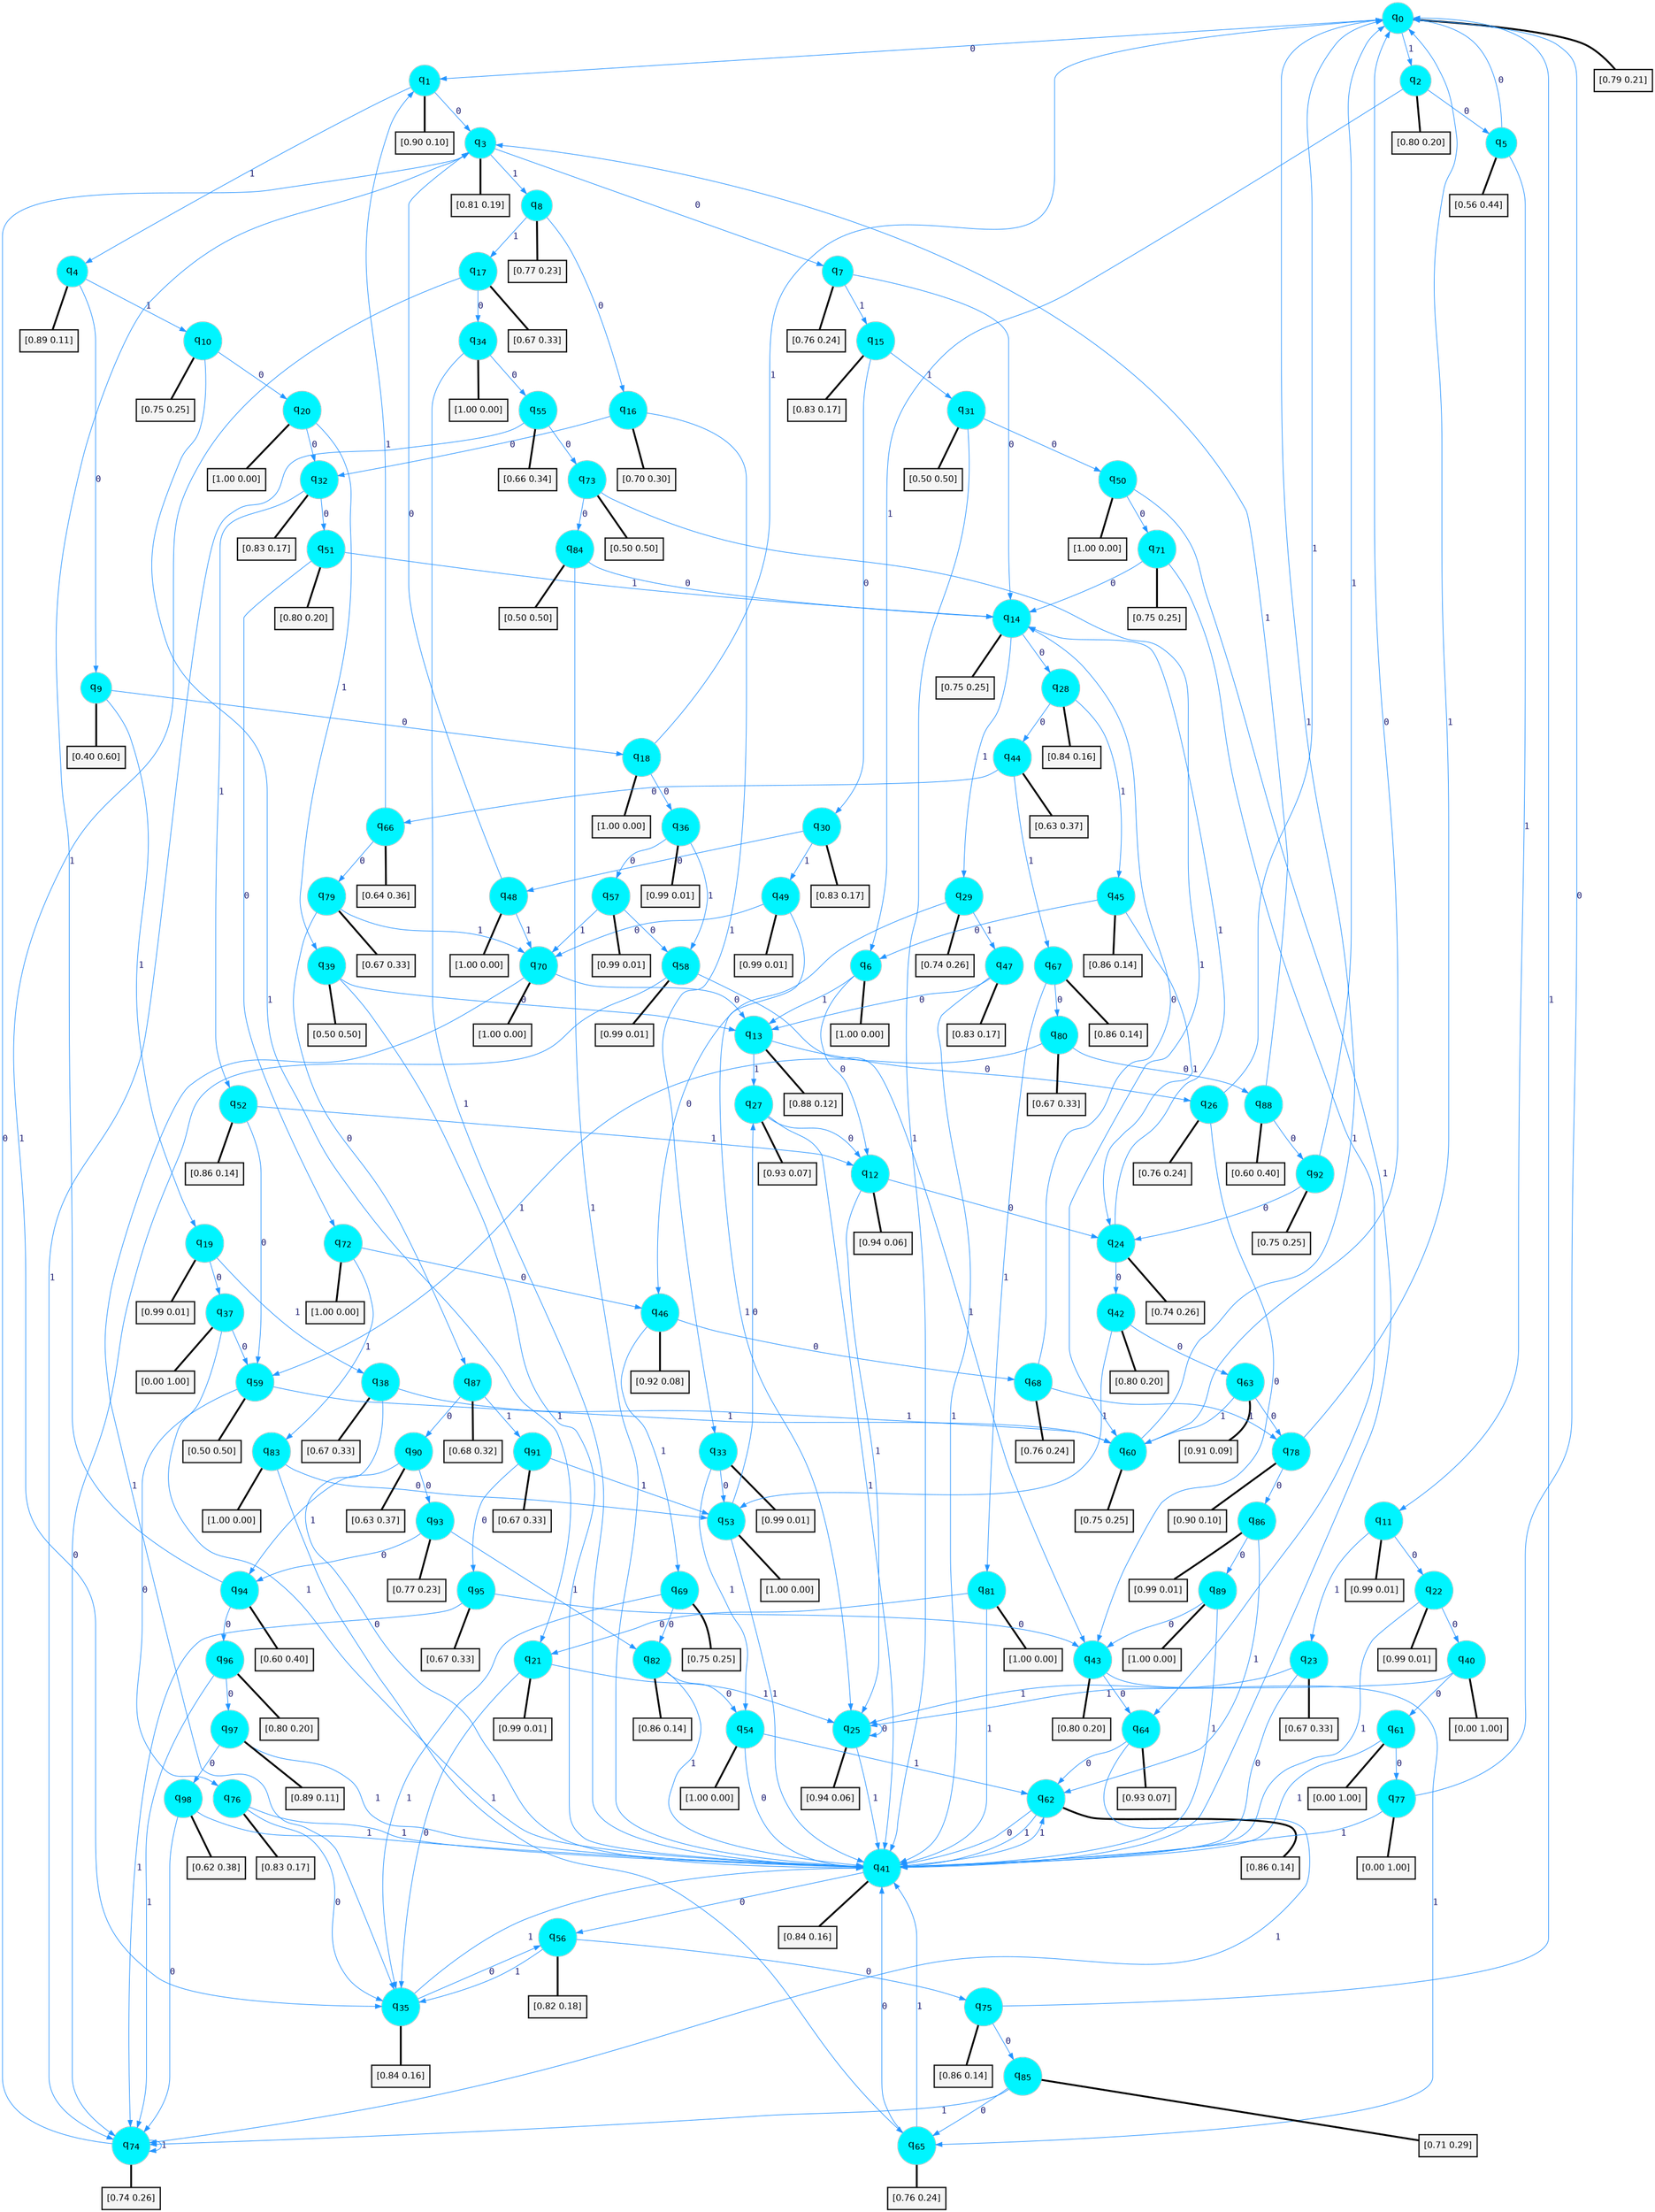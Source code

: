 digraph G {
graph [
bgcolor=transparent, dpi=300, rankdir=TD, size="40,25"];
node [
color=gray, fillcolor=turquoise1, fontcolor=black, fontname=Helvetica, fontsize=16, fontweight=bold, shape=circle, style=filled];
edge [
arrowsize=1, color=dodgerblue1, fontcolor=midnightblue, fontname=courier, fontweight=bold, penwidth=1, style=solid, weight=20];
0[label=<q<SUB>0</SUB>>];
1[label=<q<SUB>1</SUB>>];
2[label=<q<SUB>2</SUB>>];
3[label=<q<SUB>3</SUB>>];
4[label=<q<SUB>4</SUB>>];
5[label=<q<SUB>5</SUB>>];
6[label=<q<SUB>6</SUB>>];
7[label=<q<SUB>7</SUB>>];
8[label=<q<SUB>8</SUB>>];
9[label=<q<SUB>9</SUB>>];
10[label=<q<SUB>10</SUB>>];
11[label=<q<SUB>11</SUB>>];
12[label=<q<SUB>12</SUB>>];
13[label=<q<SUB>13</SUB>>];
14[label=<q<SUB>14</SUB>>];
15[label=<q<SUB>15</SUB>>];
16[label=<q<SUB>16</SUB>>];
17[label=<q<SUB>17</SUB>>];
18[label=<q<SUB>18</SUB>>];
19[label=<q<SUB>19</SUB>>];
20[label=<q<SUB>20</SUB>>];
21[label=<q<SUB>21</SUB>>];
22[label=<q<SUB>22</SUB>>];
23[label=<q<SUB>23</SUB>>];
24[label=<q<SUB>24</SUB>>];
25[label=<q<SUB>25</SUB>>];
26[label=<q<SUB>26</SUB>>];
27[label=<q<SUB>27</SUB>>];
28[label=<q<SUB>28</SUB>>];
29[label=<q<SUB>29</SUB>>];
30[label=<q<SUB>30</SUB>>];
31[label=<q<SUB>31</SUB>>];
32[label=<q<SUB>32</SUB>>];
33[label=<q<SUB>33</SUB>>];
34[label=<q<SUB>34</SUB>>];
35[label=<q<SUB>35</SUB>>];
36[label=<q<SUB>36</SUB>>];
37[label=<q<SUB>37</SUB>>];
38[label=<q<SUB>38</SUB>>];
39[label=<q<SUB>39</SUB>>];
40[label=<q<SUB>40</SUB>>];
41[label=<q<SUB>41</SUB>>];
42[label=<q<SUB>42</SUB>>];
43[label=<q<SUB>43</SUB>>];
44[label=<q<SUB>44</SUB>>];
45[label=<q<SUB>45</SUB>>];
46[label=<q<SUB>46</SUB>>];
47[label=<q<SUB>47</SUB>>];
48[label=<q<SUB>48</SUB>>];
49[label=<q<SUB>49</SUB>>];
50[label=<q<SUB>50</SUB>>];
51[label=<q<SUB>51</SUB>>];
52[label=<q<SUB>52</SUB>>];
53[label=<q<SUB>53</SUB>>];
54[label=<q<SUB>54</SUB>>];
55[label=<q<SUB>55</SUB>>];
56[label=<q<SUB>56</SUB>>];
57[label=<q<SUB>57</SUB>>];
58[label=<q<SUB>58</SUB>>];
59[label=<q<SUB>59</SUB>>];
60[label=<q<SUB>60</SUB>>];
61[label=<q<SUB>61</SUB>>];
62[label=<q<SUB>62</SUB>>];
63[label=<q<SUB>63</SUB>>];
64[label=<q<SUB>64</SUB>>];
65[label=<q<SUB>65</SUB>>];
66[label=<q<SUB>66</SUB>>];
67[label=<q<SUB>67</SUB>>];
68[label=<q<SUB>68</SUB>>];
69[label=<q<SUB>69</SUB>>];
70[label=<q<SUB>70</SUB>>];
71[label=<q<SUB>71</SUB>>];
72[label=<q<SUB>72</SUB>>];
73[label=<q<SUB>73</SUB>>];
74[label=<q<SUB>74</SUB>>];
75[label=<q<SUB>75</SUB>>];
76[label=<q<SUB>76</SUB>>];
77[label=<q<SUB>77</SUB>>];
78[label=<q<SUB>78</SUB>>];
79[label=<q<SUB>79</SUB>>];
80[label=<q<SUB>80</SUB>>];
81[label=<q<SUB>81</SUB>>];
82[label=<q<SUB>82</SUB>>];
83[label=<q<SUB>83</SUB>>];
84[label=<q<SUB>84</SUB>>];
85[label=<q<SUB>85</SUB>>];
86[label=<q<SUB>86</SUB>>];
87[label=<q<SUB>87</SUB>>];
88[label=<q<SUB>88</SUB>>];
89[label=<q<SUB>89</SUB>>];
90[label=<q<SUB>90</SUB>>];
91[label=<q<SUB>91</SUB>>];
92[label=<q<SUB>92</SUB>>];
93[label=<q<SUB>93</SUB>>];
94[label=<q<SUB>94</SUB>>];
95[label=<q<SUB>95</SUB>>];
96[label=<q<SUB>96</SUB>>];
97[label=<q<SUB>97</SUB>>];
98[label=<q<SUB>98</SUB>>];
99[label="[0.79 0.21]", shape=box,fontcolor=black, fontname=Helvetica, fontsize=14, penwidth=2, fillcolor=whitesmoke,color=black];
100[label="[0.90 0.10]", shape=box,fontcolor=black, fontname=Helvetica, fontsize=14, penwidth=2, fillcolor=whitesmoke,color=black];
101[label="[0.80 0.20]", shape=box,fontcolor=black, fontname=Helvetica, fontsize=14, penwidth=2, fillcolor=whitesmoke,color=black];
102[label="[0.81 0.19]", shape=box,fontcolor=black, fontname=Helvetica, fontsize=14, penwidth=2, fillcolor=whitesmoke,color=black];
103[label="[0.89 0.11]", shape=box,fontcolor=black, fontname=Helvetica, fontsize=14, penwidth=2, fillcolor=whitesmoke,color=black];
104[label="[0.56 0.44]", shape=box,fontcolor=black, fontname=Helvetica, fontsize=14, penwidth=2, fillcolor=whitesmoke,color=black];
105[label="[1.00 0.00]", shape=box,fontcolor=black, fontname=Helvetica, fontsize=14, penwidth=2, fillcolor=whitesmoke,color=black];
106[label="[0.76 0.24]", shape=box,fontcolor=black, fontname=Helvetica, fontsize=14, penwidth=2, fillcolor=whitesmoke,color=black];
107[label="[0.77 0.23]", shape=box,fontcolor=black, fontname=Helvetica, fontsize=14, penwidth=2, fillcolor=whitesmoke,color=black];
108[label="[0.40 0.60]", shape=box,fontcolor=black, fontname=Helvetica, fontsize=14, penwidth=2, fillcolor=whitesmoke,color=black];
109[label="[0.75 0.25]", shape=box,fontcolor=black, fontname=Helvetica, fontsize=14, penwidth=2, fillcolor=whitesmoke,color=black];
110[label="[0.99 0.01]", shape=box,fontcolor=black, fontname=Helvetica, fontsize=14, penwidth=2, fillcolor=whitesmoke,color=black];
111[label="[0.94 0.06]", shape=box,fontcolor=black, fontname=Helvetica, fontsize=14, penwidth=2, fillcolor=whitesmoke,color=black];
112[label="[0.88 0.12]", shape=box,fontcolor=black, fontname=Helvetica, fontsize=14, penwidth=2, fillcolor=whitesmoke,color=black];
113[label="[0.75 0.25]", shape=box,fontcolor=black, fontname=Helvetica, fontsize=14, penwidth=2, fillcolor=whitesmoke,color=black];
114[label="[0.83 0.17]", shape=box,fontcolor=black, fontname=Helvetica, fontsize=14, penwidth=2, fillcolor=whitesmoke,color=black];
115[label="[0.70 0.30]", shape=box,fontcolor=black, fontname=Helvetica, fontsize=14, penwidth=2, fillcolor=whitesmoke,color=black];
116[label="[0.67 0.33]", shape=box,fontcolor=black, fontname=Helvetica, fontsize=14, penwidth=2, fillcolor=whitesmoke,color=black];
117[label="[1.00 0.00]", shape=box,fontcolor=black, fontname=Helvetica, fontsize=14, penwidth=2, fillcolor=whitesmoke,color=black];
118[label="[0.99 0.01]", shape=box,fontcolor=black, fontname=Helvetica, fontsize=14, penwidth=2, fillcolor=whitesmoke,color=black];
119[label="[1.00 0.00]", shape=box,fontcolor=black, fontname=Helvetica, fontsize=14, penwidth=2, fillcolor=whitesmoke,color=black];
120[label="[0.99 0.01]", shape=box,fontcolor=black, fontname=Helvetica, fontsize=14, penwidth=2, fillcolor=whitesmoke,color=black];
121[label="[0.99 0.01]", shape=box,fontcolor=black, fontname=Helvetica, fontsize=14, penwidth=2, fillcolor=whitesmoke,color=black];
122[label="[0.67 0.33]", shape=box,fontcolor=black, fontname=Helvetica, fontsize=14, penwidth=2, fillcolor=whitesmoke,color=black];
123[label="[0.74 0.26]", shape=box,fontcolor=black, fontname=Helvetica, fontsize=14, penwidth=2, fillcolor=whitesmoke,color=black];
124[label="[0.94 0.06]", shape=box,fontcolor=black, fontname=Helvetica, fontsize=14, penwidth=2, fillcolor=whitesmoke,color=black];
125[label="[0.76 0.24]", shape=box,fontcolor=black, fontname=Helvetica, fontsize=14, penwidth=2, fillcolor=whitesmoke,color=black];
126[label="[0.93 0.07]", shape=box,fontcolor=black, fontname=Helvetica, fontsize=14, penwidth=2, fillcolor=whitesmoke,color=black];
127[label="[0.84 0.16]", shape=box,fontcolor=black, fontname=Helvetica, fontsize=14, penwidth=2, fillcolor=whitesmoke,color=black];
128[label="[0.74 0.26]", shape=box,fontcolor=black, fontname=Helvetica, fontsize=14, penwidth=2, fillcolor=whitesmoke,color=black];
129[label="[0.83 0.17]", shape=box,fontcolor=black, fontname=Helvetica, fontsize=14, penwidth=2, fillcolor=whitesmoke,color=black];
130[label="[0.50 0.50]", shape=box,fontcolor=black, fontname=Helvetica, fontsize=14, penwidth=2, fillcolor=whitesmoke,color=black];
131[label="[0.83 0.17]", shape=box,fontcolor=black, fontname=Helvetica, fontsize=14, penwidth=2, fillcolor=whitesmoke,color=black];
132[label="[0.99 0.01]", shape=box,fontcolor=black, fontname=Helvetica, fontsize=14, penwidth=2, fillcolor=whitesmoke,color=black];
133[label="[1.00 0.00]", shape=box,fontcolor=black, fontname=Helvetica, fontsize=14, penwidth=2, fillcolor=whitesmoke,color=black];
134[label="[0.84 0.16]", shape=box,fontcolor=black, fontname=Helvetica, fontsize=14, penwidth=2, fillcolor=whitesmoke,color=black];
135[label="[0.99 0.01]", shape=box,fontcolor=black, fontname=Helvetica, fontsize=14, penwidth=2, fillcolor=whitesmoke,color=black];
136[label="[0.00 1.00]", shape=box,fontcolor=black, fontname=Helvetica, fontsize=14, penwidth=2, fillcolor=whitesmoke,color=black];
137[label="[0.67 0.33]", shape=box,fontcolor=black, fontname=Helvetica, fontsize=14, penwidth=2, fillcolor=whitesmoke,color=black];
138[label="[0.50 0.50]", shape=box,fontcolor=black, fontname=Helvetica, fontsize=14, penwidth=2, fillcolor=whitesmoke,color=black];
139[label="[0.00 1.00]", shape=box,fontcolor=black, fontname=Helvetica, fontsize=14, penwidth=2, fillcolor=whitesmoke,color=black];
140[label="[0.84 0.16]", shape=box,fontcolor=black, fontname=Helvetica, fontsize=14, penwidth=2, fillcolor=whitesmoke,color=black];
141[label="[0.80 0.20]", shape=box,fontcolor=black, fontname=Helvetica, fontsize=14, penwidth=2, fillcolor=whitesmoke,color=black];
142[label="[0.80 0.20]", shape=box,fontcolor=black, fontname=Helvetica, fontsize=14, penwidth=2, fillcolor=whitesmoke,color=black];
143[label="[0.63 0.37]", shape=box,fontcolor=black, fontname=Helvetica, fontsize=14, penwidth=2, fillcolor=whitesmoke,color=black];
144[label="[0.86 0.14]", shape=box,fontcolor=black, fontname=Helvetica, fontsize=14, penwidth=2, fillcolor=whitesmoke,color=black];
145[label="[0.92 0.08]", shape=box,fontcolor=black, fontname=Helvetica, fontsize=14, penwidth=2, fillcolor=whitesmoke,color=black];
146[label="[0.83 0.17]", shape=box,fontcolor=black, fontname=Helvetica, fontsize=14, penwidth=2, fillcolor=whitesmoke,color=black];
147[label="[1.00 0.00]", shape=box,fontcolor=black, fontname=Helvetica, fontsize=14, penwidth=2, fillcolor=whitesmoke,color=black];
148[label="[0.99 0.01]", shape=box,fontcolor=black, fontname=Helvetica, fontsize=14, penwidth=2, fillcolor=whitesmoke,color=black];
149[label="[1.00 0.00]", shape=box,fontcolor=black, fontname=Helvetica, fontsize=14, penwidth=2, fillcolor=whitesmoke,color=black];
150[label="[0.80 0.20]", shape=box,fontcolor=black, fontname=Helvetica, fontsize=14, penwidth=2, fillcolor=whitesmoke,color=black];
151[label="[0.86 0.14]", shape=box,fontcolor=black, fontname=Helvetica, fontsize=14, penwidth=2, fillcolor=whitesmoke,color=black];
152[label="[1.00 0.00]", shape=box,fontcolor=black, fontname=Helvetica, fontsize=14, penwidth=2, fillcolor=whitesmoke,color=black];
153[label="[1.00 0.00]", shape=box,fontcolor=black, fontname=Helvetica, fontsize=14, penwidth=2, fillcolor=whitesmoke,color=black];
154[label="[0.66 0.34]", shape=box,fontcolor=black, fontname=Helvetica, fontsize=14, penwidth=2, fillcolor=whitesmoke,color=black];
155[label="[0.82 0.18]", shape=box,fontcolor=black, fontname=Helvetica, fontsize=14, penwidth=2, fillcolor=whitesmoke,color=black];
156[label="[0.99 0.01]", shape=box,fontcolor=black, fontname=Helvetica, fontsize=14, penwidth=2, fillcolor=whitesmoke,color=black];
157[label="[0.99 0.01]", shape=box,fontcolor=black, fontname=Helvetica, fontsize=14, penwidth=2, fillcolor=whitesmoke,color=black];
158[label="[0.50 0.50]", shape=box,fontcolor=black, fontname=Helvetica, fontsize=14, penwidth=2, fillcolor=whitesmoke,color=black];
159[label="[0.75 0.25]", shape=box,fontcolor=black, fontname=Helvetica, fontsize=14, penwidth=2, fillcolor=whitesmoke,color=black];
160[label="[0.00 1.00]", shape=box,fontcolor=black, fontname=Helvetica, fontsize=14, penwidth=2, fillcolor=whitesmoke,color=black];
161[label="[0.86 0.14]", shape=box,fontcolor=black, fontname=Helvetica, fontsize=14, penwidth=2, fillcolor=whitesmoke,color=black];
162[label="[0.91 0.09]", shape=box,fontcolor=black, fontname=Helvetica, fontsize=14, penwidth=2, fillcolor=whitesmoke,color=black];
163[label="[0.93 0.07]", shape=box,fontcolor=black, fontname=Helvetica, fontsize=14, penwidth=2, fillcolor=whitesmoke,color=black];
164[label="[0.76 0.24]", shape=box,fontcolor=black, fontname=Helvetica, fontsize=14, penwidth=2, fillcolor=whitesmoke,color=black];
165[label="[0.64 0.36]", shape=box,fontcolor=black, fontname=Helvetica, fontsize=14, penwidth=2, fillcolor=whitesmoke,color=black];
166[label="[0.86 0.14]", shape=box,fontcolor=black, fontname=Helvetica, fontsize=14, penwidth=2, fillcolor=whitesmoke,color=black];
167[label="[0.76 0.24]", shape=box,fontcolor=black, fontname=Helvetica, fontsize=14, penwidth=2, fillcolor=whitesmoke,color=black];
168[label="[0.75 0.25]", shape=box,fontcolor=black, fontname=Helvetica, fontsize=14, penwidth=2, fillcolor=whitesmoke,color=black];
169[label="[1.00 0.00]", shape=box,fontcolor=black, fontname=Helvetica, fontsize=14, penwidth=2, fillcolor=whitesmoke,color=black];
170[label="[0.75 0.25]", shape=box,fontcolor=black, fontname=Helvetica, fontsize=14, penwidth=2, fillcolor=whitesmoke,color=black];
171[label="[1.00 0.00]", shape=box,fontcolor=black, fontname=Helvetica, fontsize=14, penwidth=2, fillcolor=whitesmoke,color=black];
172[label="[0.50 0.50]", shape=box,fontcolor=black, fontname=Helvetica, fontsize=14, penwidth=2, fillcolor=whitesmoke,color=black];
173[label="[0.74 0.26]", shape=box,fontcolor=black, fontname=Helvetica, fontsize=14, penwidth=2, fillcolor=whitesmoke,color=black];
174[label="[0.86 0.14]", shape=box,fontcolor=black, fontname=Helvetica, fontsize=14, penwidth=2, fillcolor=whitesmoke,color=black];
175[label="[0.83 0.17]", shape=box,fontcolor=black, fontname=Helvetica, fontsize=14, penwidth=2, fillcolor=whitesmoke,color=black];
176[label="[0.00 1.00]", shape=box,fontcolor=black, fontname=Helvetica, fontsize=14, penwidth=2, fillcolor=whitesmoke,color=black];
177[label="[0.90 0.10]", shape=box,fontcolor=black, fontname=Helvetica, fontsize=14, penwidth=2, fillcolor=whitesmoke,color=black];
178[label="[0.67 0.33]", shape=box,fontcolor=black, fontname=Helvetica, fontsize=14, penwidth=2, fillcolor=whitesmoke,color=black];
179[label="[0.67 0.33]", shape=box,fontcolor=black, fontname=Helvetica, fontsize=14, penwidth=2, fillcolor=whitesmoke,color=black];
180[label="[1.00 0.00]", shape=box,fontcolor=black, fontname=Helvetica, fontsize=14, penwidth=2, fillcolor=whitesmoke,color=black];
181[label="[0.86 0.14]", shape=box,fontcolor=black, fontname=Helvetica, fontsize=14, penwidth=2, fillcolor=whitesmoke,color=black];
182[label="[1.00 0.00]", shape=box,fontcolor=black, fontname=Helvetica, fontsize=14, penwidth=2, fillcolor=whitesmoke,color=black];
183[label="[0.50 0.50]", shape=box,fontcolor=black, fontname=Helvetica, fontsize=14, penwidth=2, fillcolor=whitesmoke,color=black];
184[label="[0.71 0.29]", shape=box,fontcolor=black, fontname=Helvetica, fontsize=14, penwidth=2, fillcolor=whitesmoke,color=black];
185[label="[0.99 0.01]", shape=box,fontcolor=black, fontname=Helvetica, fontsize=14, penwidth=2, fillcolor=whitesmoke,color=black];
186[label="[0.68 0.32]", shape=box,fontcolor=black, fontname=Helvetica, fontsize=14, penwidth=2, fillcolor=whitesmoke,color=black];
187[label="[0.60 0.40]", shape=box,fontcolor=black, fontname=Helvetica, fontsize=14, penwidth=2, fillcolor=whitesmoke,color=black];
188[label="[1.00 0.00]", shape=box,fontcolor=black, fontname=Helvetica, fontsize=14, penwidth=2, fillcolor=whitesmoke,color=black];
189[label="[0.63 0.37]", shape=box,fontcolor=black, fontname=Helvetica, fontsize=14, penwidth=2, fillcolor=whitesmoke,color=black];
190[label="[0.67 0.33]", shape=box,fontcolor=black, fontname=Helvetica, fontsize=14, penwidth=2, fillcolor=whitesmoke,color=black];
191[label="[0.75 0.25]", shape=box,fontcolor=black, fontname=Helvetica, fontsize=14, penwidth=2, fillcolor=whitesmoke,color=black];
192[label="[0.77 0.23]", shape=box,fontcolor=black, fontname=Helvetica, fontsize=14, penwidth=2, fillcolor=whitesmoke,color=black];
193[label="[0.60 0.40]", shape=box,fontcolor=black, fontname=Helvetica, fontsize=14, penwidth=2, fillcolor=whitesmoke,color=black];
194[label="[0.67 0.33]", shape=box,fontcolor=black, fontname=Helvetica, fontsize=14, penwidth=2, fillcolor=whitesmoke,color=black];
195[label="[0.80 0.20]", shape=box,fontcolor=black, fontname=Helvetica, fontsize=14, penwidth=2, fillcolor=whitesmoke,color=black];
196[label="[0.89 0.11]", shape=box,fontcolor=black, fontname=Helvetica, fontsize=14, penwidth=2, fillcolor=whitesmoke,color=black];
197[label="[0.62 0.38]", shape=box,fontcolor=black, fontname=Helvetica, fontsize=14, penwidth=2, fillcolor=whitesmoke,color=black];
0->1 [label=0];
0->2 [label=1];
0->99 [arrowhead=none, penwidth=3,color=black];
1->3 [label=0];
1->4 [label=1];
1->100 [arrowhead=none, penwidth=3,color=black];
2->5 [label=0];
2->6 [label=1];
2->101 [arrowhead=none, penwidth=3,color=black];
3->7 [label=0];
3->8 [label=1];
3->102 [arrowhead=none, penwidth=3,color=black];
4->9 [label=0];
4->10 [label=1];
4->103 [arrowhead=none, penwidth=3,color=black];
5->0 [label=0];
5->11 [label=1];
5->104 [arrowhead=none, penwidth=3,color=black];
6->12 [label=0];
6->13 [label=1];
6->105 [arrowhead=none, penwidth=3,color=black];
7->14 [label=0];
7->15 [label=1];
7->106 [arrowhead=none, penwidth=3,color=black];
8->16 [label=0];
8->17 [label=1];
8->107 [arrowhead=none, penwidth=3,color=black];
9->18 [label=0];
9->19 [label=1];
9->108 [arrowhead=none, penwidth=3,color=black];
10->20 [label=0];
10->21 [label=1];
10->109 [arrowhead=none, penwidth=3,color=black];
11->22 [label=0];
11->23 [label=1];
11->110 [arrowhead=none, penwidth=3,color=black];
12->24 [label=0];
12->25 [label=1];
12->111 [arrowhead=none, penwidth=3,color=black];
13->26 [label=0];
13->27 [label=1];
13->112 [arrowhead=none, penwidth=3,color=black];
14->28 [label=0];
14->29 [label=1];
14->113 [arrowhead=none, penwidth=3,color=black];
15->30 [label=0];
15->31 [label=1];
15->114 [arrowhead=none, penwidth=3,color=black];
16->32 [label=0];
16->33 [label=1];
16->115 [arrowhead=none, penwidth=3,color=black];
17->34 [label=0];
17->35 [label=1];
17->116 [arrowhead=none, penwidth=3,color=black];
18->36 [label=0];
18->0 [label=1];
18->117 [arrowhead=none, penwidth=3,color=black];
19->37 [label=0];
19->38 [label=1];
19->118 [arrowhead=none, penwidth=3,color=black];
20->32 [label=0];
20->39 [label=1];
20->119 [arrowhead=none, penwidth=3,color=black];
21->35 [label=0];
21->25 [label=1];
21->120 [arrowhead=none, penwidth=3,color=black];
22->40 [label=0];
22->41 [label=1];
22->121 [arrowhead=none, penwidth=3,color=black];
23->41 [label=0];
23->25 [label=1];
23->122 [arrowhead=none, penwidth=3,color=black];
24->42 [label=0];
24->14 [label=1];
24->123 [arrowhead=none, penwidth=3,color=black];
25->25 [label=0];
25->41 [label=1];
25->124 [arrowhead=none, penwidth=3,color=black];
26->43 [label=0];
26->0 [label=1];
26->125 [arrowhead=none, penwidth=3,color=black];
27->12 [label=0];
27->41 [label=1];
27->126 [arrowhead=none, penwidth=3,color=black];
28->44 [label=0];
28->45 [label=1];
28->127 [arrowhead=none, penwidth=3,color=black];
29->46 [label=0];
29->47 [label=1];
29->128 [arrowhead=none, penwidth=3,color=black];
30->48 [label=0];
30->49 [label=1];
30->129 [arrowhead=none, penwidth=3,color=black];
31->50 [label=0];
31->41 [label=1];
31->130 [arrowhead=none, penwidth=3,color=black];
32->51 [label=0];
32->52 [label=1];
32->131 [arrowhead=none, penwidth=3,color=black];
33->53 [label=0];
33->54 [label=1];
33->132 [arrowhead=none, penwidth=3,color=black];
34->55 [label=0];
34->41 [label=1];
34->133 [arrowhead=none, penwidth=3,color=black];
35->56 [label=0];
35->41 [label=1];
35->134 [arrowhead=none, penwidth=3,color=black];
36->57 [label=0];
36->58 [label=1];
36->135 [arrowhead=none, penwidth=3,color=black];
37->59 [label=0];
37->41 [label=1];
37->136 [arrowhead=none, penwidth=3,color=black];
38->41 [label=0];
38->60 [label=1];
38->137 [arrowhead=none, penwidth=3,color=black];
39->13 [label=0];
39->41 [label=1];
39->138 [arrowhead=none, penwidth=3,color=black];
40->61 [label=0];
40->25 [label=1];
40->139 [arrowhead=none, penwidth=3,color=black];
41->56 [label=0];
41->62 [label=1];
41->140 [arrowhead=none, penwidth=3,color=black];
42->63 [label=0];
42->53 [label=1];
42->141 [arrowhead=none, penwidth=3,color=black];
43->64 [label=0];
43->65 [label=1];
43->142 [arrowhead=none, penwidth=3,color=black];
44->66 [label=0];
44->67 [label=1];
44->143 [arrowhead=none, penwidth=3,color=black];
45->6 [label=0];
45->24 [label=1];
45->144 [arrowhead=none, penwidth=3,color=black];
46->68 [label=0];
46->69 [label=1];
46->145 [arrowhead=none, penwidth=3,color=black];
47->13 [label=0];
47->41 [label=1];
47->146 [arrowhead=none, penwidth=3,color=black];
48->3 [label=0];
48->70 [label=1];
48->147 [arrowhead=none, penwidth=3,color=black];
49->70 [label=0];
49->25 [label=1];
49->148 [arrowhead=none, penwidth=3,color=black];
50->71 [label=0];
50->41 [label=1];
50->149 [arrowhead=none, penwidth=3,color=black];
51->72 [label=0];
51->14 [label=1];
51->150 [arrowhead=none, penwidth=3,color=black];
52->59 [label=0];
52->12 [label=1];
52->151 [arrowhead=none, penwidth=3,color=black];
53->27 [label=0];
53->41 [label=1];
53->152 [arrowhead=none, penwidth=3,color=black];
54->41 [label=0];
54->62 [label=1];
54->153 [arrowhead=none, penwidth=3,color=black];
55->73 [label=0];
55->74 [label=1];
55->154 [arrowhead=none, penwidth=3,color=black];
56->75 [label=0];
56->35 [label=1];
56->155 [arrowhead=none, penwidth=3,color=black];
57->58 [label=0];
57->70 [label=1];
57->156 [arrowhead=none, penwidth=3,color=black];
58->74 [label=0];
58->43 [label=1];
58->157 [arrowhead=none, penwidth=3,color=black];
59->76 [label=0];
59->60 [label=1];
59->158 [arrowhead=none, penwidth=3,color=black];
60->0 [label=0];
60->0 [label=1];
60->159 [arrowhead=none, penwidth=3,color=black];
61->77 [label=0];
61->41 [label=1];
61->160 [arrowhead=none, penwidth=3,color=black];
62->41 [label=0];
62->41 [label=1];
62->161 [arrowhead=none, penwidth=3,color=black];
63->78 [label=0];
63->60 [label=1];
63->162 [arrowhead=none, penwidth=3,color=black];
64->62 [label=0];
64->74 [label=1];
64->163 [arrowhead=none, penwidth=3,color=black];
65->41 [label=0];
65->41 [label=1];
65->164 [arrowhead=none, penwidth=3,color=black];
66->79 [label=0];
66->1 [label=1];
66->165 [arrowhead=none, penwidth=3,color=black];
67->80 [label=0];
67->81 [label=1];
67->166 [arrowhead=none, penwidth=3,color=black];
68->14 [label=0];
68->78 [label=1];
68->167 [arrowhead=none, penwidth=3,color=black];
69->82 [label=0];
69->35 [label=1];
69->168 [arrowhead=none, penwidth=3,color=black];
70->13 [label=0];
70->35 [label=1];
70->169 [arrowhead=none, penwidth=3,color=black];
71->14 [label=0];
71->64 [label=1];
71->170 [arrowhead=none, penwidth=3,color=black];
72->46 [label=0];
72->83 [label=1];
72->171 [arrowhead=none, penwidth=3,color=black];
73->84 [label=0];
73->60 [label=1];
73->172 [arrowhead=none, penwidth=3,color=black];
74->3 [label=0];
74->74 [label=1];
74->173 [arrowhead=none, penwidth=3,color=black];
75->85 [label=0];
75->0 [label=1];
75->174 [arrowhead=none, penwidth=3,color=black];
76->35 [label=0];
76->41 [label=1];
76->175 [arrowhead=none, penwidth=3,color=black];
77->0 [label=0];
77->41 [label=1];
77->176 [arrowhead=none, penwidth=3,color=black];
78->86 [label=0];
78->0 [label=1];
78->177 [arrowhead=none, penwidth=3,color=black];
79->87 [label=0];
79->70 [label=1];
79->178 [arrowhead=none, penwidth=3,color=black];
80->88 [label=0];
80->59 [label=1];
80->179 [arrowhead=none, penwidth=3,color=black];
81->21 [label=0];
81->41 [label=1];
81->180 [arrowhead=none, penwidth=3,color=black];
82->54 [label=0];
82->41 [label=1];
82->181 [arrowhead=none, penwidth=3,color=black];
83->53 [label=0];
83->65 [label=1];
83->182 [arrowhead=none, penwidth=3,color=black];
84->14 [label=0];
84->41 [label=1];
84->183 [arrowhead=none, penwidth=3,color=black];
85->65 [label=0];
85->74 [label=1];
85->184 [arrowhead=none, penwidth=3,color=black];
86->89 [label=0];
86->62 [label=1];
86->185 [arrowhead=none, penwidth=3,color=black];
87->90 [label=0];
87->91 [label=1];
87->186 [arrowhead=none, penwidth=3,color=black];
88->92 [label=0];
88->3 [label=1];
88->187 [arrowhead=none, penwidth=3,color=black];
89->43 [label=0];
89->41 [label=1];
89->188 [arrowhead=none, penwidth=3,color=black];
90->93 [label=0];
90->94 [label=1];
90->189 [arrowhead=none, penwidth=3,color=black];
91->95 [label=0];
91->53 [label=1];
91->190 [arrowhead=none, penwidth=3,color=black];
92->24 [label=0];
92->0 [label=1];
92->191 [arrowhead=none, penwidth=3,color=black];
93->94 [label=0];
93->82 [label=1];
93->192 [arrowhead=none, penwidth=3,color=black];
94->96 [label=0];
94->3 [label=1];
94->193 [arrowhead=none, penwidth=3,color=black];
95->43 [label=0];
95->74 [label=1];
95->194 [arrowhead=none, penwidth=3,color=black];
96->97 [label=0];
96->74 [label=1];
96->195 [arrowhead=none, penwidth=3,color=black];
97->98 [label=0];
97->41 [label=1];
97->196 [arrowhead=none, penwidth=3,color=black];
98->74 [label=0];
98->41 [label=1];
98->197 [arrowhead=none, penwidth=3,color=black];
}
